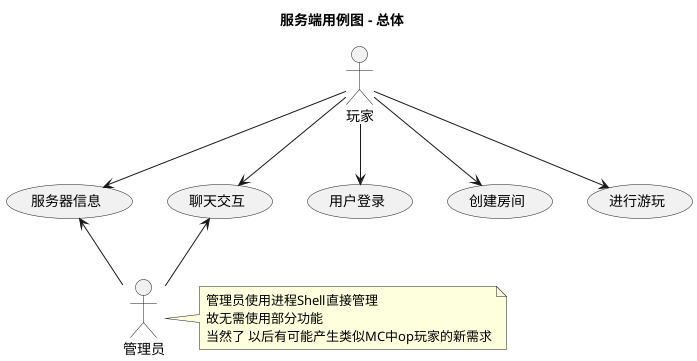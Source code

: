 @startuml
title "服务端用例图 - 总体"
'left to right direction
actor 玩家 as User
actor 管理员 as Admin
note right of Admin
  管理员使用进程Shell直接管理
  故无需使用部分功能
  当然了 以后有可能产生类似MC中op玩家的新需求
end note

usecase "用户登录" as Login
usecase "创建房间" as CreateRoom
usecase "进行游玩" as Play
usecase "聊天交互" as Chat
usecase "服务器信息" as Info

User --> Login
User --> CreateRoom
User --> Play
User --> Chat
User --> Info
Admin -u-> Chat
Admin -u-> Info
@enduml
